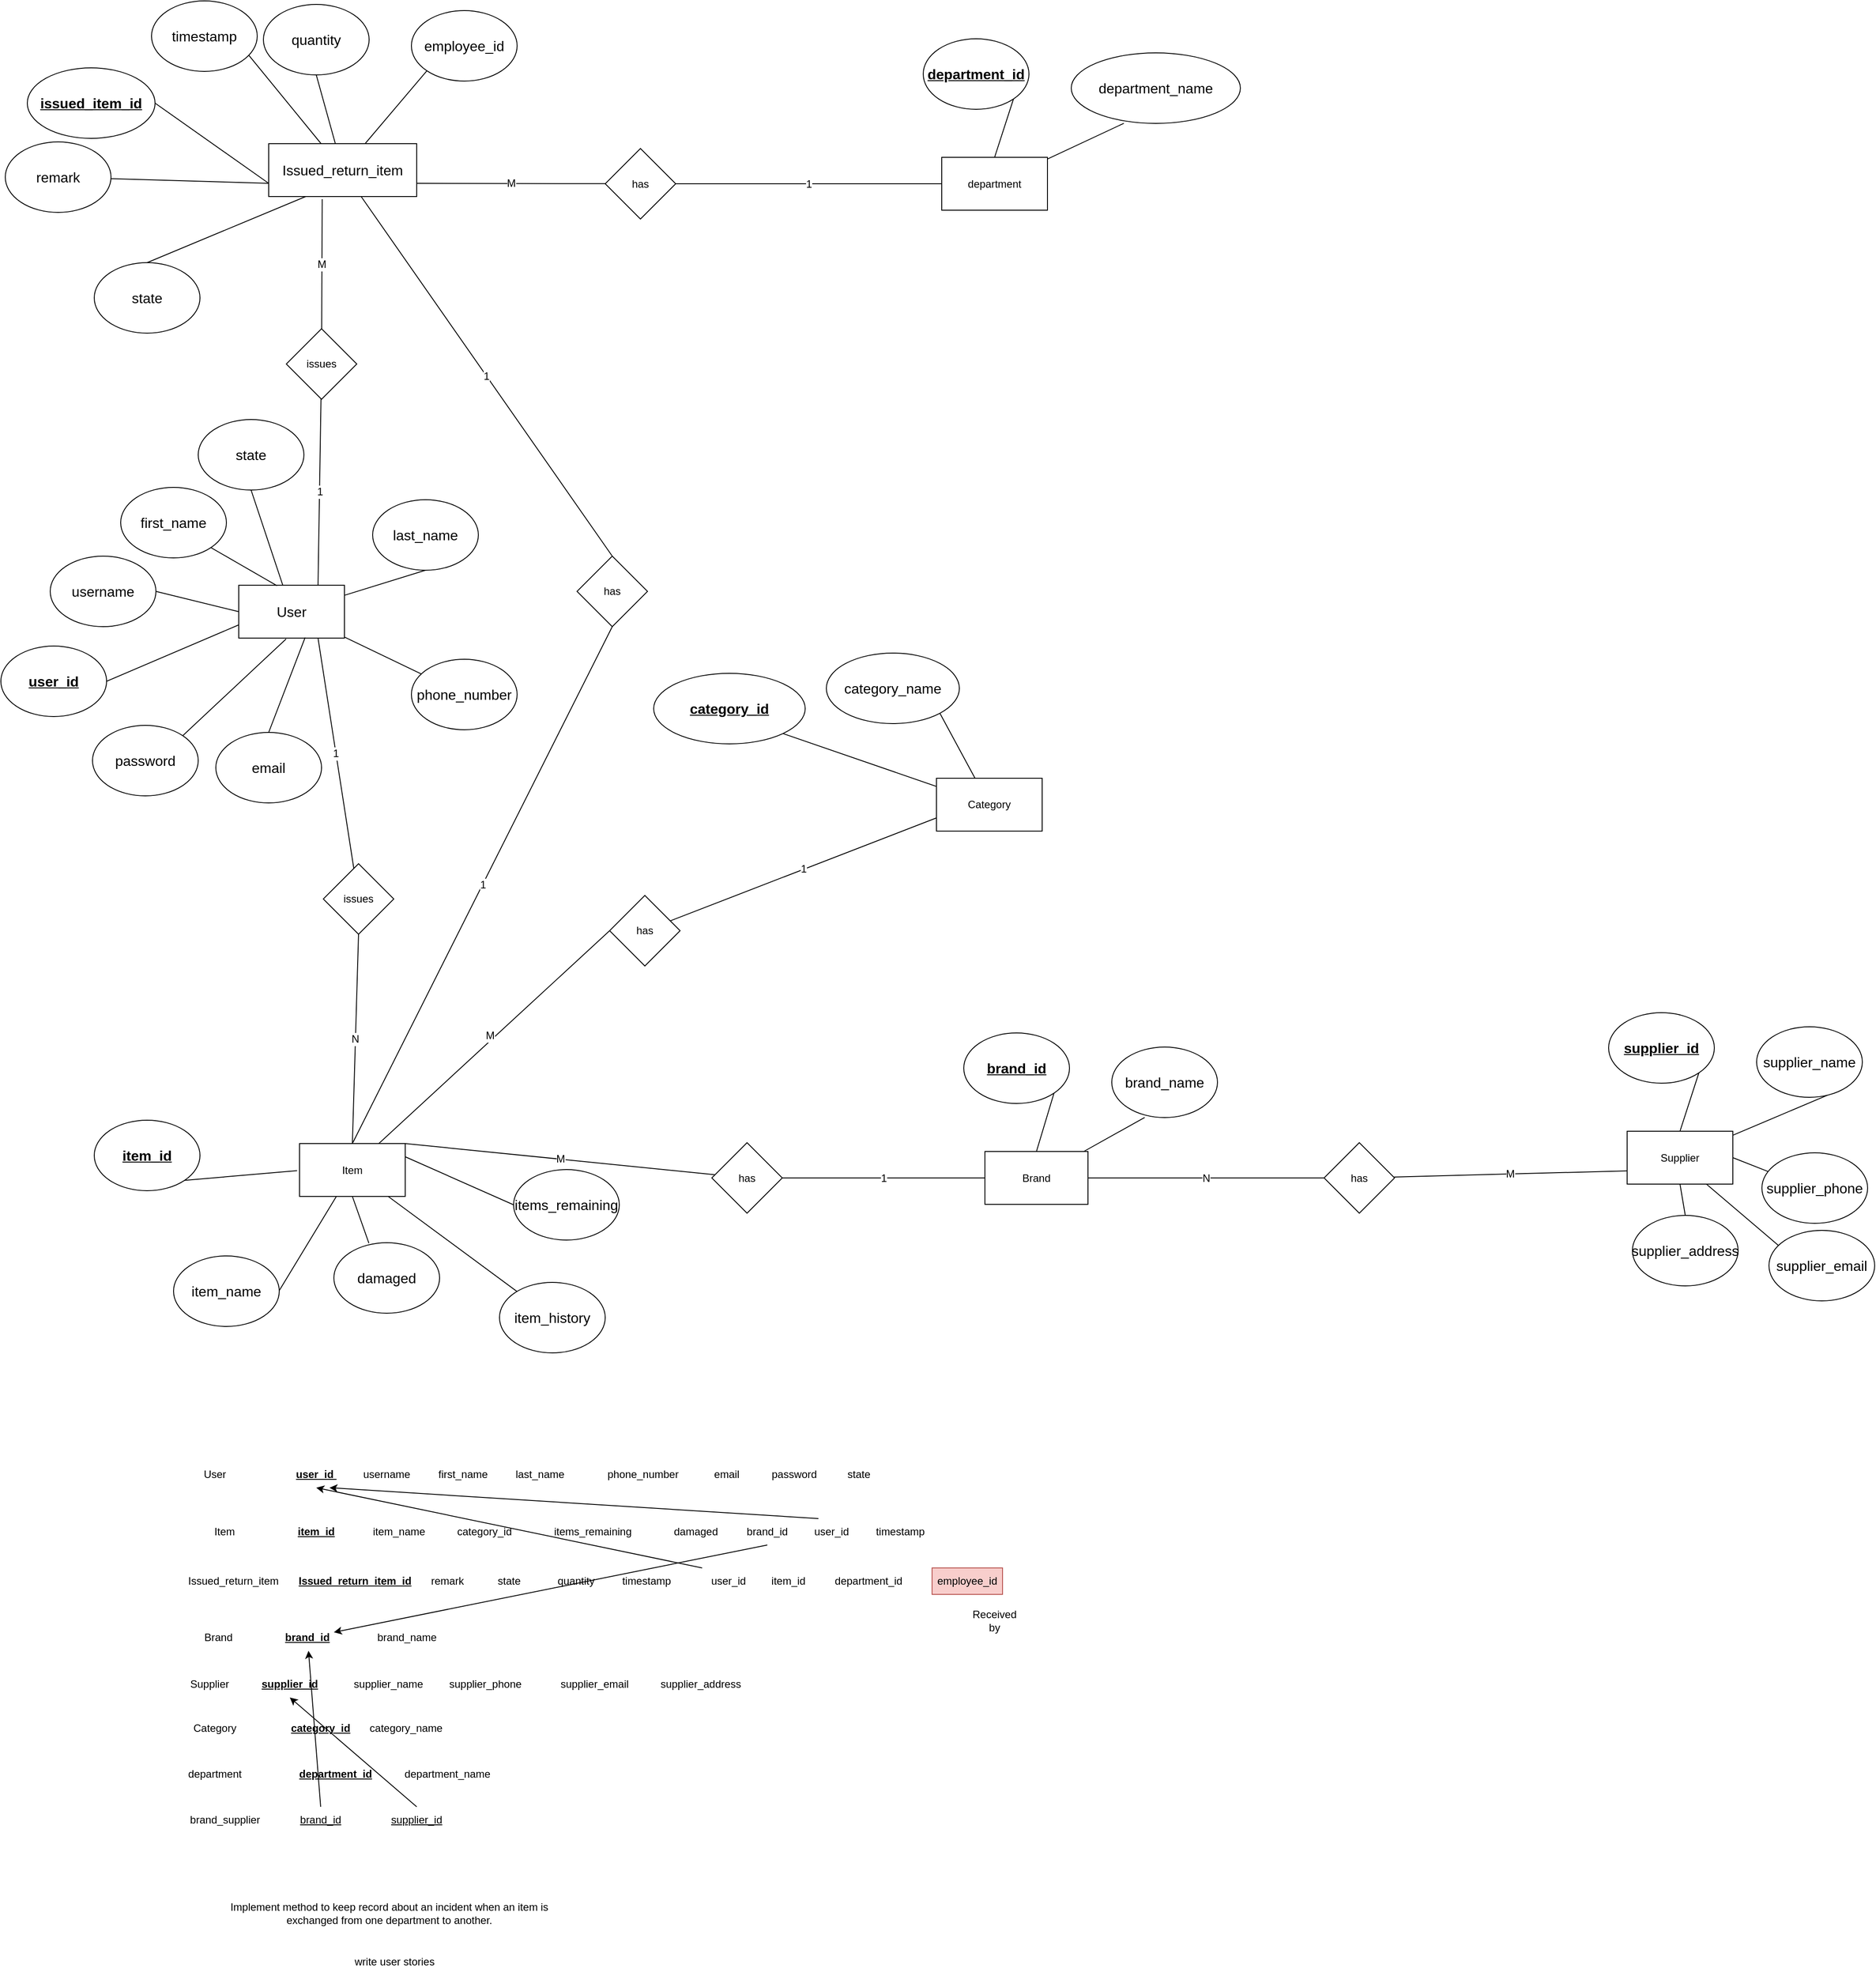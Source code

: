 <mxfile version="21.7.5" type="device">
  <diagram name="Page-1" id="1UvbDsuRzjQ0RWcPIdua">
    <mxGraphModel dx="3044" dy="2194" grid="0" gridSize="10" guides="1" tooltips="1" connect="1" arrows="1" fold="1" page="0" pageScale="1" pageWidth="1169" pageHeight="827" math="0" shadow="0">
      <root>
        <mxCell id="0" />
        <mxCell id="1" parent="0" />
        <mxCell id="domzT1zZ1_tL1zmpYCiZ-99" value="1" style="edgeStyle=none;shape=connector;curved=1;rounded=0;orthogonalLoop=1;jettySize=auto;html=1;exitX=0.75;exitY=1;exitDx=0;exitDy=0;labelBackgroundColor=default;strokeColor=default;fontFamily=Helvetica;fontSize=12;fontColor=default;endArrow=none;endFill=0;startSize=8;endSize=8;" parent="1" source="2c8IHYr0CZLpdcVPcbY--1" target="domzT1zZ1_tL1zmpYCiZ-98" edge="1">
          <mxGeometry relative="1" as="geometry" />
        </mxCell>
        <mxCell id="2c8IHYr0CZLpdcVPcbY--1" value="User" style="rounded=0;whiteSpace=wrap;html=1;fontSize=16;" parent="1" vertex="1">
          <mxGeometry x="-710" y="-301" width="120" height="60" as="geometry" />
        </mxCell>
        <mxCell id="2c8IHYr0CZLpdcVPcbY--11" style="edgeStyle=none;curved=1;rounded=0;orthogonalLoop=1;jettySize=auto;html=1;exitX=1;exitY=0.5;exitDx=0;exitDy=0;entryX=0;entryY=0.75;entryDx=0;entryDy=0;fontSize=12;startSize=8;endSize=8;endArrow=none;endFill=0;" parent="1" source="2c8IHYr0CZLpdcVPcbY--2" target="2c8IHYr0CZLpdcVPcbY--1" edge="1">
          <mxGeometry relative="1" as="geometry" />
        </mxCell>
        <mxCell id="2c8IHYr0CZLpdcVPcbY--2" value="&lt;u&gt;&lt;b&gt;user_id&lt;/b&gt;&lt;/u&gt;" style="ellipse;whiteSpace=wrap;html=1;fontSize=16;" parent="1" vertex="1">
          <mxGeometry x="-980" y="-232" width="120" height="80" as="geometry" />
        </mxCell>
        <mxCell id="2c8IHYr0CZLpdcVPcbY--10" style="edgeStyle=none;curved=1;rounded=0;orthogonalLoop=1;jettySize=auto;html=1;exitX=1;exitY=0.5;exitDx=0;exitDy=0;entryX=0;entryY=0.5;entryDx=0;entryDy=0;fontSize=12;startSize=8;endSize=8;endArrow=none;endFill=0;" parent="1" source="2c8IHYr0CZLpdcVPcbY--3" target="2c8IHYr0CZLpdcVPcbY--1" edge="1">
          <mxGeometry relative="1" as="geometry" />
        </mxCell>
        <mxCell id="2c8IHYr0CZLpdcVPcbY--3" value="username" style="ellipse;whiteSpace=wrap;html=1;fontSize=16;" parent="1" vertex="1">
          <mxGeometry x="-924" y="-334" width="120" height="80" as="geometry" />
        </mxCell>
        <mxCell id="2c8IHYr0CZLpdcVPcbY--15" style="edgeStyle=none;shape=connector;curved=1;rounded=0;orthogonalLoop=1;jettySize=auto;html=1;exitX=1;exitY=1;exitDx=0;exitDy=0;entryX=0.362;entryY=0.01;entryDx=0;entryDy=0;entryPerimeter=0;labelBackgroundColor=default;strokeColor=default;fontFamily=Helvetica;fontSize=12;fontColor=default;endArrow=none;endFill=0;startSize=8;endSize=8;" parent="1" source="2c8IHYr0CZLpdcVPcbY--4" target="2c8IHYr0CZLpdcVPcbY--1" edge="1">
          <mxGeometry relative="1" as="geometry" />
        </mxCell>
        <mxCell id="2c8IHYr0CZLpdcVPcbY--4" value="first_name" style="ellipse;whiteSpace=wrap;html=1;fontSize=16;" parent="1" vertex="1">
          <mxGeometry x="-844" y="-412" width="120" height="80" as="geometry" />
        </mxCell>
        <mxCell id="2c8IHYr0CZLpdcVPcbY--16" style="edgeStyle=none;shape=connector;curved=1;rounded=0;orthogonalLoop=1;jettySize=auto;html=1;exitX=0.5;exitY=1;exitDx=0;exitDy=0;labelBackgroundColor=default;strokeColor=default;fontFamily=Helvetica;fontSize=12;fontColor=default;endArrow=none;endFill=0;startSize=8;endSize=8;" parent="1" source="2c8IHYr0CZLpdcVPcbY--5" target="2c8IHYr0CZLpdcVPcbY--1" edge="1">
          <mxGeometry relative="1" as="geometry" />
        </mxCell>
        <mxCell id="2c8IHYr0CZLpdcVPcbY--5" value="last_name" style="ellipse;whiteSpace=wrap;html=1;fontSize=16;" parent="1" vertex="1">
          <mxGeometry x="-558" y="-398" width="120" height="80" as="geometry" />
        </mxCell>
        <mxCell id="2c8IHYr0CZLpdcVPcbY--12" style="edgeStyle=none;shape=connector;curved=1;rounded=0;orthogonalLoop=1;jettySize=auto;html=1;exitX=1;exitY=0;exitDx=0;exitDy=0;entryX=0.448;entryY=1.016;entryDx=0;entryDy=0;entryPerimeter=0;labelBackgroundColor=default;strokeColor=default;fontFamily=Helvetica;fontSize=12;fontColor=default;endArrow=none;endFill=0;startSize=8;endSize=8;" parent="1" source="2c8IHYr0CZLpdcVPcbY--6" target="2c8IHYr0CZLpdcVPcbY--1" edge="1">
          <mxGeometry relative="1" as="geometry" />
        </mxCell>
        <mxCell id="2c8IHYr0CZLpdcVPcbY--6" value="password" style="ellipse;whiteSpace=wrap;html=1;fontSize=16;" parent="1" vertex="1">
          <mxGeometry x="-876" y="-142" width="120" height="80" as="geometry" />
        </mxCell>
        <mxCell id="2c8IHYr0CZLpdcVPcbY--13" style="edgeStyle=none;shape=connector;curved=1;rounded=0;orthogonalLoop=1;jettySize=auto;html=1;exitX=0.5;exitY=0;exitDx=0;exitDy=0;entryX=0.628;entryY=0.988;entryDx=0;entryDy=0;entryPerimeter=0;labelBackgroundColor=default;strokeColor=default;fontFamily=Helvetica;fontSize=12;fontColor=default;endArrow=none;endFill=0;startSize=8;endSize=8;" parent="1" source="2c8IHYr0CZLpdcVPcbY--7" target="2c8IHYr0CZLpdcVPcbY--1" edge="1">
          <mxGeometry relative="1" as="geometry" />
        </mxCell>
        <mxCell id="2c8IHYr0CZLpdcVPcbY--7" value="email" style="ellipse;whiteSpace=wrap;html=1;fontSize=16;" parent="1" vertex="1">
          <mxGeometry x="-736" y="-134" width="120" height="80" as="geometry" />
        </mxCell>
        <mxCell id="2c8IHYr0CZLpdcVPcbY--14" style="edgeStyle=none;shape=connector;curved=1;rounded=0;orthogonalLoop=1;jettySize=auto;html=1;labelBackgroundColor=default;strokeColor=default;fontFamily=Helvetica;fontSize=12;fontColor=default;endArrow=none;endFill=0;startSize=8;endSize=8;" parent="1" source="2c8IHYr0CZLpdcVPcbY--8" target="2c8IHYr0CZLpdcVPcbY--1" edge="1">
          <mxGeometry relative="1" as="geometry" />
        </mxCell>
        <mxCell id="2c8IHYr0CZLpdcVPcbY--8" value="phone_number" style="ellipse;whiteSpace=wrap;html=1;fontSize=16;" parent="1" vertex="1">
          <mxGeometry x="-514" y="-217" width="120" height="80" as="geometry" />
        </mxCell>
        <mxCell id="domzT1zZ1_tL1zmpYCiZ-20" style="edgeStyle=none;curved=1;rounded=0;orthogonalLoop=1;jettySize=auto;html=1;exitX=0;exitY=0.75;exitDx=0;exitDy=0;fontSize=12;startSize=8;endSize=8;endArrow=none;endFill=0;" parent="1" source="domzT1zZ1_tL1zmpYCiZ-1" target="domzT1zZ1_tL1zmpYCiZ-17" edge="1">
          <mxGeometry relative="1" as="geometry" />
        </mxCell>
        <mxCell id="domzT1zZ1_tL1zmpYCiZ-1" value="Issued_return_item" style="rounded=0;whiteSpace=wrap;html=1;fontSize=16;" parent="1" vertex="1">
          <mxGeometry x="-676" y="-802" width="168" height="60" as="geometry" />
        </mxCell>
        <mxCell id="domzT1zZ1_tL1zmpYCiZ-2" style="edgeStyle=none;curved=1;rounded=0;orthogonalLoop=1;jettySize=auto;html=1;exitX=1;exitY=0.5;exitDx=0;exitDy=0;entryX=0;entryY=0.75;entryDx=0;entryDy=0;fontSize=12;startSize=8;endSize=8;endArrow=none;endFill=0;" parent="1" source="domzT1zZ1_tL1zmpYCiZ-3" target="domzT1zZ1_tL1zmpYCiZ-1" edge="1">
          <mxGeometry relative="1" as="geometry" />
        </mxCell>
        <mxCell id="domzT1zZ1_tL1zmpYCiZ-3" value="issued_item_id" style="ellipse;whiteSpace=wrap;html=1;fontSize=16;fontStyle=5" parent="1" vertex="1">
          <mxGeometry x="-950" y="-888" width="145" height="80" as="geometry" />
        </mxCell>
        <mxCell id="domzT1zZ1_tL1zmpYCiZ-8" style="edgeStyle=none;shape=connector;curved=1;rounded=0;orthogonalLoop=1;jettySize=auto;html=1;exitX=0.5;exitY=1;exitDx=0;exitDy=0;labelBackgroundColor=default;strokeColor=default;fontFamily=Helvetica;fontSize=12;fontColor=default;endArrow=none;endFill=0;startSize=8;endSize=8;" parent="1" source="domzT1zZ1_tL1zmpYCiZ-9" target="domzT1zZ1_tL1zmpYCiZ-1" edge="1">
          <mxGeometry relative="1" as="geometry" />
        </mxCell>
        <mxCell id="domzT1zZ1_tL1zmpYCiZ-9" value="quantity" style="ellipse;whiteSpace=wrap;html=1;fontSize=16;" parent="1" vertex="1">
          <mxGeometry x="-682" y="-960" width="120" height="80" as="geometry" />
        </mxCell>
        <mxCell id="domzT1zZ1_tL1zmpYCiZ-23" style="edgeStyle=none;shape=connector;curved=1;rounded=0;orthogonalLoop=1;jettySize=auto;html=1;exitX=0.5;exitY=0;exitDx=0;exitDy=0;labelBackgroundColor=default;strokeColor=default;fontFamily=Helvetica;fontSize=12;fontColor=default;endArrow=none;endFill=0;startSize=8;endSize=8;" parent="1" source="domzT1zZ1_tL1zmpYCiZ-16" target="domzT1zZ1_tL1zmpYCiZ-1" edge="1">
          <mxGeometry relative="1" as="geometry">
            <mxPoint x="-472.526" y="-717.5" as="targetPoint" />
          </mxGeometry>
        </mxCell>
        <mxCell id="domzT1zZ1_tL1zmpYCiZ-16" value="timestamp" style="ellipse;whiteSpace=wrap;html=1;fontSize=16;" parent="1" vertex="1">
          <mxGeometry x="-809" y="-964" width="120" height="80" as="geometry" />
        </mxCell>
        <mxCell id="domzT1zZ1_tL1zmpYCiZ-17" value="remark" style="ellipse;whiteSpace=wrap;html=1;fontSize=16;" parent="1" vertex="1">
          <mxGeometry x="-975" y="-804" width="120" height="80" as="geometry" />
        </mxCell>
        <mxCell id="domzT1zZ1_tL1zmpYCiZ-22" style="edgeStyle=none;shape=connector;curved=1;rounded=0;orthogonalLoop=1;jettySize=auto;html=1;exitX=0.5;exitY=0;exitDx=0;exitDy=0;labelBackgroundColor=default;strokeColor=default;fontFamily=Helvetica;fontSize=12;fontColor=default;endArrow=none;endFill=0;startSize=8;endSize=8;entryX=0.25;entryY=1;entryDx=0;entryDy=0;" parent="1" source="domzT1zZ1_tL1zmpYCiZ-19" target="domzT1zZ1_tL1zmpYCiZ-1" edge="1">
          <mxGeometry relative="1" as="geometry">
            <mxPoint x="-511.211" y="-717.5" as="targetPoint" />
          </mxGeometry>
        </mxCell>
        <mxCell id="domzT1zZ1_tL1zmpYCiZ-19" value="state" style="ellipse;whiteSpace=wrap;html=1;fontSize=16;" parent="1" vertex="1">
          <mxGeometry x="-874" y="-667" width="120" height="80" as="geometry" />
        </mxCell>
        <mxCell id="domzT1zZ1_tL1zmpYCiZ-92" style="edgeStyle=none;shape=connector;curved=1;rounded=0;orthogonalLoop=1;jettySize=auto;html=1;exitX=0.5;exitY=1;exitDx=0;exitDy=0;entryX=0.331;entryY=0.006;entryDx=0;entryDy=0;entryPerimeter=0;labelBackgroundColor=default;strokeColor=default;fontFamily=Helvetica;fontSize=12;fontColor=default;endArrow=none;endFill=0;startSize=8;endSize=8;" parent="1" source="domzT1zZ1_tL1zmpYCiZ-27" target="domzT1zZ1_tL1zmpYCiZ-91" edge="1">
          <mxGeometry relative="1" as="geometry" />
        </mxCell>
        <mxCell id="domzT1zZ1_tL1zmpYCiZ-102" style="edgeStyle=none;shape=connector;curved=1;rounded=0;orthogonalLoop=1;jettySize=auto;html=1;exitX=0.75;exitY=0;exitDx=0;exitDy=0;entryX=0;entryY=0.5;entryDx=0;entryDy=0;labelBackgroundColor=default;strokeColor=default;fontFamily=Helvetica;fontSize=12;fontColor=default;endArrow=none;endFill=0;startSize=8;endSize=8;" parent="1" source="domzT1zZ1_tL1zmpYCiZ-27" target="domzT1zZ1_tL1zmpYCiZ-101" edge="1">
          <mxGeometry relative="1" as="geometry" />
        </mxCell>
        <mxCell id="domzT1zZ1_tL1zmpYCiZ-137" value="M" style="edgeLabel;html=1;align=center;verticalAlign=middle;resizable=0;points=[];fontSize=12;fontFamily=Helvetica;fontColor=default;" parent="domzT1zZ1_tL1zmpYCiZ-102" vertex="1" connectable="0">
          <mxGeometry x="-0.019" y="5" relative="1" as="geometry">
            <mxPoint as="offset" />
          </mxGeometry>
        </mxCell>
        <mxCell id="domzT1zZ1_tL1zmpYCiZ-206" value="1" style="edgeStyle=none;shape=connector;curved=1;rounded=0;orthogonalLoop=1;jettySize=auto;html=1;exitX=0.5;exitY=0;exitDx=0;exitDy=0;entryX=0.5;entryY=1;entryDx=0;entryDy=0;labelBackgroundColor=default;strokeColor=default;fontFamily=Helvetica;fontSize=12;fontColor=default;endArrow=none;endFill=0;" parent="1" source="domzT1zZ1_tL1zmpYCiZ-27" target="domzT1zZ1_tL1zmpYCiZ-205" edge="1">
          <mxGeometry relative="1" as="geometry" />
        </mxCell>
        <mxCell id="domzT1zZ1_tL1zmpYCiZ-27" value="Item" style="rounded=0;whiteSpace=wrap;html=1;fontFamily=Helvetica;fontSize=12;fontColor=default;" parent="1" vertex="1">
          <mxGeometry x="-641" y="332.5" width="120" height="60" as="geometry" />
        </mxCell>
        <mxCell id="domzT1zZ1_tL1zmpYCiZ-32" style="edgeStyle=none;shape=connector;curved=1;rounded=0;orthogonalLoop=1;jettySize=auto;html=1;exitX=1;exitY=1;exitDx=0;exitDy=0;labelBackgroundColor=default;strokeColor=default;fontFamily=Helvetica;fontSize=12;fontColor=default;endArrow=none;endFill=0;startSize=8;endSize=8;" parent="1" source="domzT1zZ1_tL1zmpYCiZ-28" edge="1">
          <mxGeometry relative="1" as="geometry">
            <mxPoint x="-643.772" y="363.221" as="targetPoint" />
          </mxGeometry>
        </mxCell>
        <mxCell id="domzT1zZ1_tL1zmpYCiZ-28" value="item_id" style="ellipse;whiteSpace=wrap;html=1;fontSize=16;fontStyle=5" parent="1" vertex="1">
          <mxGeometry x="-874" y="306" width="120" height="80" as="geometry" />
        </mxCell>
        <mxCell id="domzT1zZ1_tL1zmpYCiZ-33" style="edgeStyle=none;shape=connector;curved=1;rounded=0;orthogonalLoop=1;jettySize=auto;html=1;exitX=1;exitY=1;exitDx=0;exitDy=0;labelBackgroundColor=default;strokeColor=default;fontFamily=Helvetica;fontSize=12;fontColor=default;endArrow=none;endFill=0;startSize=8;endSize=8;" parent="1" source="domzT1zZ1_tL1zmpYCiZ-29" target="domzT1zZ1_tL1zmpYCiZ-27" edge="1">
          <mxGeometry relative="1" as="geometry" />
        </mxCell>
        <mxCell id="domzT1zZ1_tL1zmpYCiZ-29" value="item_name" style="ellipse;whiteSpace=wrap;html=1;fontSize=16;" parent="1" vertex="1">
          <mxGeometry x="-784" y="460" width="120" height="80" as="geometry" />
        </mxCell>
        <mxCell id="domzT1zZ1_tL1zmpYCiZ-34" value="" style="edgeStyle=none;shape=connector;curved=1;rounded=0;orthogonalLoop=1;jettySize=auto;html=1;labelBackgroundColor=default;strokeColor=default;fontFamily=Helvetica;fontSize=12;fontColor=default;endArrow=none;endFill=0;startSize=8;endSize=8;" parent="1" source="domzT1zZ1_tL1zmpYCiZ-30" target="domzT1zZ1_tL1zmpYCiZ-27" edge="1">
          <mxGeometry relative="1" as="geometry" />
        </mxCell>
        <mxCell id="domzT1zZ1_tL1zmpYCiZ-30" value="item_history" style="ellipse;whiteSpace=wrap;html=1;fontSize=16;" parent="1" vertex="1">
          <mxGeometry x="-414" y="490" width="120" height="80" as="geometry" />
        </mxCell>
        <mxCell id="domzT1zZ1_tL1zmpYCiZ-35" style="edgeStyle=none;shape=connector;curved=1;rounded=0;orthogonalLoop=1;jettySize=auto;html=1;exitX=0;exitY=0.5;exitDx=0;exitDy=0;entryX=1;entryY=0.25;entryDx=0;entryDy=0;labelBackgroundColor=default;strokeColor=default;fontFamily=Helvetica;fontSize=12;fontColor=default;endArrow=none;endFill=0;startSize=8;endSize=8;" parent="1" source="domzT1zZ1_tL1zmpYCiZ-31" target="domzT1zZ1_tL1zmpYCiZ-27" edge="1">
          <mxGeometry relative="1" as="geometry" />
        </mxCell>
        <mxCell id="domzT1zZ1_tL1zmpYCiZ-31" value="items_remaining" style="ellipse;whiteSpace=wrap;html=1;fontSize=16;" parent="1" vertex="1">
          <mxGeometry x="-398" y="362" width="120" height="80" as="geometry" />
        </mxCell>
        <mxCell id="domzT1zZ1_tL1zmpYCiZ-108" value="1" style="edgeStyle=none;shape=connector;curved=1;rounded=0;orthogonalLoop=1;jettySize=auto;html=1;entryX=1;entryY=0.5;entryDx=0;entryDy=0;labelBackgroundColor=default;strokeColor=default;fontFamily=Helvetica;fontSize=12;fontColor=default;endArrow=none;endFill=0;startSize=8;endSize=8;" parent="1" source="domzT1zZ1_tL1zmpYCiZ-36" target="domzT1zZ1_tL1zmpYCiZ-107" edge="1">
          <mxGeometry relative="1" as="geometry" />
        </mxCell>
        <mxCell id="domzT1zZ1_tL1zmpYCiZ-36" value="Brand" style="rounded=0;whiteSpace=wrap;html=1;fontFamily=Helvetica;fontSize=12;fontColor=default;" parent="1" vertex="1">
          <mxGeometry x="137" y="341.5" width="117" height="60" as="geometry" />
        </mxCell>
        <mxCell id="domzT1zZ1_tL1zmpYCiZ-37" style="edgeStyle=none;shape=connector;curved=1;rounded=0;orthogonalLoop=1;jettySize=auto;html=1;exitX=1;exitY=1;exitDx=0;exitDy=0;labelBackgroundColor=default;strokeColor=default;fontFamily=Helvetica;fontSize=12;fontColor=default;endArrow=none;endFill=0;startSize=8;endSize=8;entryX=0.5;entryY=0;entryDx=0;entryDy=0;" parent="1" source="domzT1zZ1_tL1zmpYCiZ-38" target="domzT1zZ1_tL1zmpYCiZ-36" edge="1">
          <mxGeometry relative="1" as="geometry">
            <mxPoint x="131.228" y="372.221" as="targetPoint" />
          </mxGeometry>
        </mxCell>
        <mxCell id="domzT1zZ1_tL1zmpYCiZ-38" value="brand_id" style="ellipse;whiteSpace=wrap;html=1;fontSize=16;fontStyle=5" parent="1" vertex="1">
          <mxGeometry x="113" y="207" width="120" height="80" as="geometry" />
        </mxCell>
        <mxCell id="domzT1zZ1_tL1zmpYCiZ-39" style="edgeStyle=none;shape=connector;curved=1;rounded=0;orthogonalLoop=1;jettySize=auto;html=1;exitX=0.311;exitY=0.999;exitDx=0;exitDy=0;labelBackgroundColor=default;strokeColor=default;fontFamily=Helvetica;fontSize=12;fontColor=default;endArrow=none;endFill=0;startSize=8;endSize=8;exitPerimeter=0;" parent="1" source="domzT1zZ1_tL1zmpYCiZ-40" target="domzT1zZ1_tL1zmpYCiZ-36" edge="1">
          <mxGeometry relative="1" as="geometry" />
        </mxCell>
        <mxCell id="domzT1zZ1_tL1zmpYCiZ-40" value="brand_name" style="ellipse;whiteSpace=wrap;html=1;fontSize=16;" parent="1" vertex="1">
          <mxGeometry x="281" y="223" width="120" height="80" as="geometry" />
        </mxCell>
        <mxCell id="domzT1zZ1_tL1zmpYCiZ-57" style="edgeStyle=none;shape=connector;curved=1;rounded=0;orthogonalLoop=1;jettySize=auto;html=1;exitX=0.5;exitY=1;exitDx=0;exitDy=0;entryX=0.5;entryY=0;entryDx=0;entryDy=0;labelBackgroundColor=default;strokeColor=default;fontFamily=Helvetica;fontSize=12;fontColor=default;endArrow=none;endFill=0;startSize=8;endSize=8;" parent="1" source="domzT1zZ1_tL1zmpYCiZ-45" target="domzT1zZ1_tL1zmpYCiZ-56" edge="1">
          <mxGeometry relative="1" as="geometry" />
        </mxCell>
        <mxCell id="domzT1zZ1_tL1zmpYCiZ-58" style="edgeStyle=none;shape=connector;curved=1;rounded=0;orthogonalLoop=1;jettySize=auto;html=1;exitX=1;exitY=0.5;exitDx=0;exitDy=0;entryX=0.071;entryY=0.273;entryDx=0;entryDy=0;entryPerimeter=0;labelBackgroundColor=default;strokeColor=default;fontFamily=Helvetica;fontSize=12;fontColor=default;endArrow=none;endFill=0;startSize=8;endSize=8;" parent="1" source="domzT1zZ1_tL1zmpYCiZ-45" target="domzT1zZ1_tL1zmpYCiZ-55" edge="1">
          <mxGeometry relative="1" as="geometry" />
        </mxCell>
        <mxCell id="domzT1zZ1_tL1zmpYCiZ-182" style="edgeStyle=none;shape=connector;curved=1;rounded=0;orthogonalLoop=1;jettySize=auto;html=1;exitX=0.75;exitY=1;exitDx=0;exitDy=0;entryX=0.097;entryY=0.223;entryDx=0;entryDy=0;entryPerimeter=0;labelBackgroundColor=default;strokeColor=default;fontFamily=Helvetica;fontSize=12;fontColor=default;endArrow=none;endFill=0;startSize=8;endSize=8;" parent="1" source="domzT1zZ1_tL1zmpYCiZ-45" target="domzT1zZ1_tL1zmpYCiZ-181" edge="1">
          <mxGeometry relative="1" as="geometry" />
        </mxCell>
        <mxCell id="domzT1zZ1_tL1zmpYCiZ-45" value="Supplier" style="rounded=0;whiteSpace=wrap;html=1;fontFamily=Helvetica;fontSize=12;fontColor=default;" parent="1" vertex="1">
          <mxGeometry x="866" y="318.5" width="120" height="60" as="geometry" />
        </mxCell>
        <mxCell id="domzT1zZ1_tL1zmpYCiZ-46" style="edgeStyle=none;shape=connector;curved=1;rounded=0;orthogonalLoop=1;jettySize=auto;html=1;exitX=1;exitY=1;exitDx=0;exitDy=0;labelBackgroundColor=default;strokeColor=default;fontFamily=Helvetica;fontSize=12;fontColor=default;endArrow=none;endFill=0;startSize=8;endSize=8;entryX=0.5;entryY=0;entryDx=0;entryDy=0;" parent="1" source="domzT1zZ1_tL1zmpYCiZ-47" target="domzT1zZ1_tL1zmpYCiZ-45" edge="1">
          <mxGeometry relative="1" as="geometry">
            <mxPoint x="863.228" y="349.221" as="targetPoint" />
          </mxGeometry>
        </mxCell>
        <mxCell id="domzT1zZ1_tL1zmpYCiZ-47" value="supplier_id" style="ellipse;whiteSpace=wrap;html=1;fontSize=16;fontStyle=5" parent="1" vertex="1">
          <mxGeometry x="845" y="184" width="120" height="80" as="geometry" />
        </mxCell>
        <mxCell id="domzT1zZ1_tL1zmpYCiZ-48" style="edgeStyle=none;shape=connector;curved=1;rounded=0;orthogonalLoop=1;jettySize=auto;html=1;exitX=1;exitY=1;exitDx=0;exitDy=0;labelBackgroundColor=default;strokeColor=default;fontFamily=Helvetica;fontSize=12;fontColor=default;endArrow=none;endFill=0;startSize=8;endSize=8;" parent="1" source="domzT1zZ1_tL1zmpYCiZ-49" target="domzT1zZ1_tL1zmpYCiZ-45" edge="1">
          <mxGeometry relative="1" as="geometry" />
        </mxCell>
        <mxCell id="domzT1zZ1_tL1zmpYCiZ-49" value="supplier_name" style="ellipse;whiteSpace=wrap;html=1;fontSize=16;" parent="1" vertex="1">
          <mxGeometry x="1013" y="200" width="120" height="80" as="geometry" />
        </mxCell>
        <mxCell id="domzT1zZ1_tL1zmpYCiZ-55" value="supplier_phone" style="ellipse;whiteSpace=wrap;html=1;fontSize=16;" parent="1" vertex="1">
          <mxGeometry x="1019" y="343" width="120" height="80" as="geometry" />
        </mxCell>
        <mxCell id="domzT1zZ1_tL1zmpYCiZ-56" value="supplier_address" style="ellipse;whiteSpace=wrap;html=1;fontSize=16;" parent="1" vertex="1">
          <mxGeometry x="872" y="414" width="120" height="80" as="geometry" />
        </mxCell>
        <mxCell id="domzT1zZ1_tL1zmpYCiZ-81" value="Category" style="rounded=0;whiteSpace=wrap;html=1;fontFamily=Helvetica;fontSize=12;fontColor=default;" parent="1" vertex="1">
          <mxGeometry x="82" y="-82" width="120" height="60" as="geometry" />
        </mxCell>
        <mxCell id="domzT1zZ1_tL1zmpYCiZ-82" style="edgeStyle=none;shape=connector;curved=1;rounded=0;orthogonalLoop=1;jettySize=auto;html=1;exitX=1;exitY=1;exitDx=0;exitDy=0;labelBackgroundColor=default;strokeColor=default;fontFamily=Helvetica;fontSize=12;fontColor=default;endArrow=none;endFill=0;startSize=8;endSize=8;" parent="1" source="domzT1zZ1_tL1zmpYCiZ-83" target="domzT1zZ1_tL1zmpYCiZ-81" edge="1">
          <mxGeometry relative="1" as="geometry">
            <mxPoint x="79.228" y="-51.279" as="targetPoint" />
          </mxGeometry>
        </mxCell>
        <mxCell id="domzT1zZ1_tL1zmpYCiZ-83" value="category_id" style="ellipse;whiteSpace=wrap;html=1;fontSize=16;fontStyle=5" parent="1" vertex="1">
          <mxGeometry x="-239" y="-201" width="172" height="80" as="geometry" />
        </mxCell>
        <mxCell id="domzT1zZ1_tL1zmpYCiZ-84" style="edgeStyle=none;shape=connector;curved=1;rounded=0;orthogonalLoop=1;jettySize=auto;html=1;exitX=1;exitY=1;exitDx=0;exitDy=0;labelBackgroundColor=default;strokeColor=default;fontFamily=Helvetica;fontSize=12;fontColor=default;endArrow=none;endFill=0;startSize=8;endSize=8;" parent="1" source="domzT1zZ1_tL1zmpYCiZ-85" target="domzT1zZ1_tL1zmpYCiZ-81" edge="1">
          <mxGeometry relative="1" as="geometry" />
        </mxCell>
        <mxCell id="domzT1zZ1_tL1zmpYCiZ-85" value="category_name" style="ellipse;whiteSpace=wrap;html=1;fontSize=16;" parent="1" vertex="1">
          <mxGeometry x="-43" y="-224" width="151" height="80" as="geometry" />
        </mxCell>
        <mxCell id="domzT1zZ1_tL1zmpYCiZ-91" value="damaged" style="ellipse;whiteSpace=wrap;html=1;fontSize=16;" parent="1" vertex="1">
          <mxGeometry x="-602" y="445" width="120" height="80" as="geometry" />
        </mxCell>
        <mxCell id="domzT1zZ1_tL1zmpYCiZ-93" value="department" style="rounded=0;whiteSpace=wrap;html=1;fontFamily=Helvetica;fontSize=12;fontColor=default;" parent="1" vertex="1">
          <mxGeometry x="88" y="-786.5" width="120" height="60" as="geometry" />
        </mxCell>
        <mxCell id="domzT1zZ1_tL1zmpYCiZ-94" style="edgeStyle=none;shape=connector;curved=1;rounded=0;orthogonalLoop=1;jettySize=auto;html=1;exitX=1;exitY=1;exitDx=0;exitDy=0;labelBackgroundColor=default;strokeColor=default;fontFamily=Helvetica;fontSize=12;fontColor=default;endArrow=none;endFill=0;startSize=8;endSize=8;entryX=0.5;entryY=0;entryDx=0;entryDy=0;" parent="1" source="domzT1zZ1_tL1zmpYCiZ-95" target="domzT1zZ1_tL1zmpYCiZ-93" edge="1">
          <mxGeometry relative="1" as="geometry">
            <mxPoint x="85.228" y="-755.779" as="targetPoint" />
          </mxGeometry>
        </mxCell>
        <mxCell id="domzT1zZ1_tL1zmpYCiZ-95" value="department_id" style="ellipse;whiteSpace=wrap;html=1;fontSize=16;fontStyle=5" parent="1" vertex="1">
          <mxGeometry x="67" y="-921" width="120" height="80" as="geometry" />
        </mxCell>
        <mxCell id="domzT1zZ1_tL1zmpYCiZ-96" style="edgeStyle=none;shape=connector;curved=1;rounded=0;orthogonalLoop=1;jettySize=auto;html=1;exitX=0.311;exitY=0.999;exitDx=0;exitDy=0;labelBackgroundColor=default;strokeColor=default;fontFamily=Helvetica;fontSize=12;fontColor=default;endArrow=none;endFill=0;startSize=8;endSize=8;exitPerimeter=0;" parent="1" source="domzT1zZ1_tL1zmpYCiZ-97" target="domzT1zZ1_tL1zmpYCiZ-93" edge="1">
          <mxGeometry relative="1" as="geometry" />
        </mxCell>
        <mxCell id="domzT1zZ1_tL1zmpYCiZ-97" value="department_name" style="ellipse;whiteSpace=wrap;html=1;fontSize=16;" parent="1" vertex="1">
          <mxGeometry x="235" y="-905" width="192" height="80" as="geometry" />
        </mxCell>
        <mxCell id="domzT1zZ1_tL1zmpYCiZ-100" value="N" style="edgeStyle=none;shape=connector;curved=1;rounded=0;orthogonalLoop=1;jettySize=auto;html=1;exitX=0.5;exitY=1;exitDx=0;exitDy=0;entryX=0.5;entryY=0;entryDx=0;entryDy=0;labelBackgroundColor=default;strokeColor=default;fontFamily=Helvetica;fontSize=12;fontColor=default;endArrow=none;endFill=0;startSize=8;endSize=8;" parent="1" source="domzT1zZ1_tL1zmpYCiZ-98" target="domzT1zZ1_tL1zmpYCiZ-27" edge="1">
          <mxGeometry relative="1" as="geometry" />
        </mxCell>
        <mxCell id="domzT1zZ1_tL1zmpYCiZ-98" value="issues" style="rhombus;whiteSpace=wrap;html=1;fontFamily=Helvetica;fontSize=12;fontColor=default;" parent="1" vertex="1">
          <mxGeometry x="-614" y="15" width="80" height="80" as="geometry" />
        </mxCell>
        <mxCell id="domzT1zZ1_tL1zmpYCiZ-101" value="has" style="rhombus;whiteSpace=wrap;html=1;fontFamily=Helvetica;fontSize=12;fontColor=default;" parent="1" vertex="1">
          <mxGeometry x="-289" y="51" width="80" height="80" as="geometry" />
        </mxCell>
        <mxCell id="domzT1zZ1_tL1zmpYCiZ-128" value="1" style="edgeStyle=none;shape=connector;curved=1;rounded=0;orthogonalLoop=1;jettySize=auto;html=1;entryX=0;entryY=0.75;entryDx=0;entryDy=0;labelBackgroundColor=default;strokeColor=default;fontFamily=Helvetica;fontSize=12;fontColor=default;endArrow=none;endFill=0;startSize=8;endSize=8;" parent="1" source="domzT1zZ1_tL1zmpYCiZ-101" target="domzT1zZ1_tL1zmpYCiZ-81" edge="1">
          <mxGeometry relative="1" as="geometry">
            <mxPoint x="400.907" y="-99.907" as="sourcePoint" />
          </mxGeometry>
        </mxCell>
        <mxCell id="domzT1zZ1_tL1zmpYCiZ-109" value="M" style="edgeStyle=none;shape=connector;curved=1;rounded=0;orthogonalLoop=1;jettySize=auto;html=1;entryX=1;entryY=0;entryDx=0;entryDy=0;labelBackgroundColor=default;strokeColor=default;fontFamily=Helvetica;fontSize=12;fontColor=default;endArrow=none;endFill=0;startSize=8;endSize=8;" parent="1" source="domzT1zZ1_tL1zmpYCiZ-107" target="domzT1zZ1_tL1zmpYCiZ-27" edge="1">
          <mxGeometry relative="1" as="geometry" />
        </mxCell>
        <mxCell id="domzT1zZ1_tL1zmpYCiZ-107" value="has" style="rhombus;whiteSpace=wrap;html=1;fontFamily=Helvetica;fontSize=12;fontColor=default;" parent="1" vertex="1">
          <mxGeometry x="-173" y="331.5" width="80" height="80" as="geometry" />
        </mxCell>
        <mxCell id="domzT1zZ1_tL1zmpYCiZ-131" value="M" style="edgeStyle=none;shape=connector;curved=1;rounded=0;orthogonalLoop=1;jettySize=auto;html=1;entryX=0;entryY=0.75;entryDx=0;entryDy=0;labelBackgroundColor=default;strokeColor=default;fontFamily=Helvetica;fontSize=12;fontColor=default;endArrow=none;endFill=0;startSize=8;endSize=8;" parent="1" source="domzT1zZ1_tL1zmpYCiZ-112" target="domzT1zZ1_tL1zmpYCiZ-45" edge="1">
          <mxGeometry relative="1" as="geometry" />
        </mxCell>
        <mxCell id="domzT1zZ1_tL1zmpYCiZ-132" value="N" style="edgeStyle=none;shape=connector;curved=1;rounded=0;orthogonalLoop=1;jettySize=auto;html=1;labelBackgroundColor=default;strokeColor=default;fontFamily=Helvetica;fontSize=12;fontColor=default;endArrow=none;endFill=0;startSize=8;endSize=8;entryX=1;entryY=0.5;entryDx=0;entryDy=0;" parent="1" source="domzT1zZ1_tL1zmpYCiZ-112" target="domzT1zZ1_tL1zmpYCiZ-36" edge="1">
          <mxGeometry relative="1" as="geometry">
            <mxPoint x="741.94" y="350.25" as="targetPoint" />
          </mxGeometry>
        </mxCell>
        <mxCell id="domzT1zZ1_tL1zmpYCiZ-112" value="has" style="rhombus;whiteSpace=wrap;html=1;fontFamily=Helvetica;fontSize=12;fontColor=default;" parent="1" vertex="1">
          <mxGeometry x="522" y="331.5" width="80" height="80" as="geometry" />
        </mxCell>
        <mxCell id="domzT1zZ1_tL1zmpYCiZ-114" style="edgeStyle=none;shape=connector;curved=1;rounded=0;orthogonalLoop=1;jettySize=auto;html=1;entryX=1;entryY=0.25;entryDx=0;entryDy=0;labelBackgroundColor=default;strokeColor=default;fontFamily=Helvetica;fontSize=12;fontColor=default;endArrow=none;endFill=0;startSize=8;endSize=8;" parent="1" source="domzT1zZ1_tL1zmpYCiZ-36" target="domzT1zZ1_tL1zmpYCiZ-36" edge="1">
          <mxGeometry relative="1" as="geometry" />
        </mxCell>
        <mxCell id="domzT1zZ1_tL1zmpYCiZ-123" value="1" style="edgeStyle=none;shape=connector;curved=1;rounded=0;orthogonalLoop=1;jettySize=auto;html=1;entryX=0;entryY=0.5;entryDx=0;entryDy=0;labelBackgroundColor=default;strokeColor=default;fontFamily=Helvetica;fontSize=12;fontColor=default;endArrow=none;endFill=0;startSize=8;endSize=8;" parent="1" source="domzT1zZ1_tL1zmpYCiZ-122" target="domzT1zZ1_tL1zmpYCiZ-93" edge="1">
          <mxGeometry relative="1" as="geometry" />
        </mxCell>
        <mxCell id="domzT1zZ1_tL1zmpYCiZ-124" value="M" style="edgeStyle=none;shape=connector;curved=1;rounded=0;orthogonalLoop=1;jettySize=auto;html=1;entryX=1;entryY=0.75;entryDx=0;entryDy=0;labelBackgroundColor=default;strokeColor=default;fontFamily=Helvetica;fontSize=12;fontColor=default;endArrow=none;endFill=0;startSize=8;endSize=8;" parent="1" source="domzT1zZ1_tL1zmpYCiZ-122" target="domzT1zZ1_tL1zmpYCiZ-1" edge="1">
          <mxGeometry relative="1" as="geometry" />
        </mxCell>
        <mxCell id="domzT1zZ1_tL1zmpYCiZ-122" value="has" style="rhombus;whiteSpace=wrap;html=1;fontFamily=Helvetica;fontSize=12;fontColor=default;" parent="1" vertex="1">
          <mxGeometry x="-294" y="-796.5" width="80" height="80" as="geometry" />
        </mxCell>
        <mxCell id="domzT1zZ1_tL1zmpYCiZ-126" value="M" style="edgeStyle=none;shape=connector;curved=1;rounded=0;orthogonalLoop=1;jettySize=auto;html=1;labelBackgroundColor=default;strokeColor=default;fontFamily=Helvetica;fontSize=12;fontColor=default;endArrow=none;endFill=0;startSize=8;endSize=8;" parent="1" source="domzT1zZ1_tL1zmpYCiZ-125" edge="1">
          <mxGeometry relative="1" as="geometry">
            <mxPoint x="-615.266" y="-739.052" as="targetPoint" />
          </mxGeometry>
        </mxCell>
        <mxCell id="domzT1zZ1_tL1zmpYCiZ-127" value="1" style="edgeStyle=none;shape=connector;curved=1;rounded=0;orthogonalLoop=1;jettySize=auto;html=1;entryX=0.75;entryY=0;entryDx=0;entryDy=0;labelBackgroundColor=default;strokeColor=default;fontFamily=Helvetica;fontSize=12;fontColor=default;endArrow=none;endFill=0;startSize=8;endSize=8;" parent="1" source="domzT1zZ1_tL1zmpYCiZ-125" target="2c8IHYr0CZLpdcVPcbY--1" edge="1">
          <mxGeometry relative="1" as="geometry" />
        </mxCell>
        <mxCell id="domzT1zZ1_tL1zmpYCiZ-125" value="issues" style="rhombus;whiteSpace=wrap;html=1;fontFamily=Helvetica;fontSize=12;fontColor=default;" parent="1" vertex="1">
          <mxGeometry x="-656" y="-592" width="80" height="80" as="geometry" />
        </mxCell>
        <mxCell id="domzT1zZ1_tL1zmpYCiZ-160" value="Issued_return_item" style="text;strokeColor=none;align=center;fillColor=none;html=1;verticalAlign=middle;whiteSpace=wrap;rounded=0;fontSize=12;fontFamily=Helvetica;fontColor=default;" parent="1" vertex="1">
          <mxGeometry x="-745.997" y="813.999" width="60" height="30" as="geometry" />
        </mxCell>
        <mxCell id="domzT1zZ1_tL1zmpYCiZ-161" value="Issued_return_item_id" style="text;strokeColor=none;align=center;fillColor=none;html=1;verticalAlign=middle;whiteSpace=wrap;rounded=0;fontSize=12;fontFamily=Helvetica;fontColor=default;fontStyle=5" parent="1" vertex="1">
          <mxGeometry x="-628.54" y="813.999" width="101.68" height="30" as="geometry" />
        </mxCell>
        <mxCell id="domzT1zZ1_tL1zmpYCiZ-162" value="remark" style="text;strokeColor=none;align=center;fillColor=none;html=1;verticalAlign=middle;whiteSpace=wrap;rounded=0;fontSize=12;fontFamily=Helvetica;fontColor=default;" parent="1" vertex="1">
          <mxGeometry x="-503.004" y="813.999" width="60" height="30" as="geometry" />
        </mxCell>
        <mxCell id="domzT1zZ1_tL1zmpYCiZ-163" value="state" style="text;strokeColor=none;align=center;fillColor=none;html=1;verticalAlign=middle;whiteSpace=wrap;rounded=0;fontSize=12;fontFamily=Helvetica;fontColor=default;" parent="1" vertex="1">
          <mxGeometry x="-433.003" y="813.999" width="60" height="30" as="geometry" />
        </mxCell>
        <mxCell id="domzT1zZ1_tL1zmpYCiZ-164" value="quantity" style="text;strokeColor=none;align=center;fillColor=none;html=1;verticalAlign=middle;whiteSpace=wrap;rounded=0;fontSize=12;fontFamily=Helvetica;fontColor=default;" parent="1" vertex="1">
          <mxGeometry x="-357.002" y="813.999" width="60" height="30" as="geometry" />
        </mxCell>
        <mxCell id="domzT1zZ1_tL1zmpYCiZ-165" value="timestamp" style="text;strokeColor=none;align=center;fillColor=none;html=1;verticalAlign=middle;whiteSpace=wrap;rounded=0;fontSize=12;fontFamily=Helvetica;fontColor=default;" parent="1" vertex="1">
          <mxGeometry x="-277.004" y="813.999" width="60" height="30" as="geometry" />
        </mxCell>
        <mxCell id="domzT1zZ1_tL1zmpYCiZ-201" style="edgeStyle=none;shape=connector;curved=1;rounded=0;orthogonalLoop=1;jettySize=auto;html=1;exitX=0;exitY=0;exitDx=0;exitDy=0;entryX=0.5;entryY=1;entryDx=0;entryDy=0;labelBackgroundColor=default;strokeColor=default;fontFamily=Helvetica;fontSize=12;fontColor=default;endArrow=classic;endFill=1;" parent="1" source="domzT1zZ1_tL1zmpYCiZ-168" target="domzT1zZ1_tL1zmpYCiZ-142" edge="1">
          <mxGeometry relative="1" as="geometry" />
        </mxCell>
        <mxCell id="domzT1zZ1_tL1zmpYCiZ-168" value="user_id" style="text;strokeColor=none;align=center;fillColor=none;html=1;verticalAlign=middle;whiteSpace=wrap;rounded=0;fontSize=12;fontFamily=Helvetica;fontColor=default;" parent="1" vertex="1">
          <mxGeometry x="-184.002" y="813.999" width="60" height="30" as="geometry" />
        </mxCell>
        <mxCell id="domzT1zZ1_tL1zmpYCiZ-169" value="department_id" style="text;strokeColor=none;align=center;fillColor=none;html=1;verticalAlign=middle;whiteSpace=wrap;rounded=0;fontSize=12;fontFamily=Helvetica;fontColor=default;" parent="1" vertex="1">
          <mxGeometry x="-25.004" y="813.999" width="60" height="30" as="geometry" />
        </mxCell>
        <mxCell id="domzT1zZ1_tL1zmpYCiZ-151" value="Item" style="text;strokeColor=none;align=center;fillColor=none;html=1;verticalAlign=middle;whiteSpace=wrap;rounded=0;fontSize=12;fontFamily=Helvetica;fontColor=default;" parent="1" vertex="1">
          <mxGeometry x="-755.999" y="757.999" width="60" height="30" as="geometry" />
        </mxCell>
        <mxCell id="domzT1zZ1_tL1zmpYCiZ-152" value="item_id" style="text;strokeColor=none;align=center;fillColor=none;html=1;verticalAlign=middle;whiteSpace=wrap;rounded=0;fontSize=12;fontFamily=Helvetica;fontColor=default;fontStyle=5" parent="1" vertex="1">
          <mxGeometry x="-651.999" y="757.999" width="60" height="30" as="geometry" />
        </mxCell>
        <mxCell id="domzT1zZ1_tL1zmpYCiZ-153" value="item_name" style="text;strokeColor=none;align=center;fillColor=none;html=1;verticalAlign=middle;whiteSpace=wrap;rounded=0;fontSize=12;fontFamily=Helvetica;fontColor=default;" parent="1" vertex="1">
          <mxGeometry x="-558" y="757.999" width="60" height="30" as="geometry" />
        </mxCell>
        <mxCell id="domzT1zZ1_tL1zmpYCiZ-154" value="category_id" style="text;strokeColor=none;align=center;fillColor=none;html=1;verticalAlign=middle;whiteSpace=wrap;rounded=0;fontSize=12;fontFamily=Helvetica;fontColor=default;" parent="1" vertex="1">
          <mxGeometry x="-478" y="757.999" width="93.56" height="30" as="geometry" />
        </mxCell>
        <mxCell id="domzT1zZ1_tL1zmpYCiZ-155" value="items_remaining" style="text;strokeColor=none;align=center;fillColor=none;html=1;verticalAlign=middle;whiteSpace=wrap;rounded=0;fontSize=12;fontFamily=Helvetica;fontColor=default;" parent="1" vertex="1">
          <mxGeometry x="-360" y="757.999" width="103.88" height="30" as="geometry" />
        </mxCell>
        <mxCell id="domzT1zZ1_tL1zmpYCiZ-156" value="damaged" style="text;strokeColor=none;align=center;fillColor=none;html=1;verticalAlign=middle;whiteSpace=wrap;rounded=0;fontSize=12;fontFamily=Helvetica;fontColor=default;" parent="1" vertex="1">
          <mxGeometry x="-221.005" y="757.999" width="60" height="30" as="geometry" />
        </mxCell>
        <mxCell id="domzT1zZ1_tL1zmpYCiZ-157" style="edgeStyle=none;shape=connector;curved=1;rounded=0;orthogonalLoop=1;jettySize=auto;html=1;exitX=0.5;exitY=0;exitDx=0;exitDy=0;labelBackgroundColor=default;strokeColor=default;fontFamily=Helvetica;fontSize=12;fontColor=default;endArrow=none;endFill=0;startSize=8;endSize=8;" parent="1" source="domzT1zZ1_tL1zmpYCiZ-155" target="domzT1zZ1_tL1zmpYCiZ-155" edge="1">
          <mxGeometry relative="1" as="geometry" />
        </mxCell>
        <mxCell id="domzT1zZ1_tL1zmpYCiZ-202" style="edgeStyle=none;shape=connector;curved=1;rounded=0;orthogonalLoop=1;jettySize=auto;html=1;exitX=0.5;exitY=1;exitDx=0;exitDy=0;labelBackgroundColor=default;strokeColor=default;fontFamily=Helvetica;fontSize=12;fontColor=default;endArrow=classic;endFill=1;" parent="1" source="domzT1zZ1_tL1zmpYCiZ-170" target="domzT1zZ1_tL1zmpYCiZ-172" edge="1">
          <mxGeometry relative="1" as="geometry" />
        </mxCell>
        <mxCell id="domzT1zZ1_tL1zmpYCiZ-170" value="brand_id" style="text;strokeColor=none;align=center;fillColor=none;html=1;verticalAlign=middle;whiteSpace=wrap;rounded=0;fontSize=12;fontFamily=Helvetica;fontColor=default;" parent="1" vertex="1">
          <mxGeometry x="-140.001" y="757.999" width="60" height="30" as="geometry" />
        </mxCell>
        <mxCell id="domzT1zZ1_tL1zmpYCiZ-171" value="Brand" style="text;strokeColor=none;align=center;fillColor=none;html=1;verticalAlign=middle;whiteSpace=wrap;rounded=0;fontSize=12;fontFamily=Helvetica;fontColor=default;" parent="1" vertex="1">
          <mxGeometry x="-763" y="878" width="60" height="30" as="geometry" />
        </mxCell>
        <mxCell id="domzT1zZ1_tL1zmpYCiZ-172" value="brand_id" style="text;strokeColor=none;align=center;fillColor=none;html=1;verticalAlign=middle;whiteSpace=wrap;rounded=0;fontSize=12;fontFamily=Helvetica;fontColor=default;fontStyle=5" parent="1" vertex="1">
          <mxGeometry x="-662" y="878" width="60" height="30" as="geometry" />
        </mxCell>
        <mxCell id="domzT1zZ1_tL1zmpYCiZ-173" value="brand_name" style="text;strokeColor=none;align=center;fillColor=none;html=1;verticalAlign=middle;whiteSpace=wrap;rounded=0;fontSize=12;fontFamily=Helvetica;fontColor=default;" parent="1" vertex="1">
          <mxGeometry x="-549.001" y="878" width="60" height="30" as="geometry" />
        </mxCell>
        <mxCell id="domzT1zZ1_tL1zmpYCiZ-174" value="Supplier" style="text;strokeColor=none;align=center;fillColor=none;html=1;verticalAlign=middle;whiteSpace=wrap;rounded=0;fontSize=12;fontFamily=Helvetica;fontColor=default;" parent="1" vertex="1">
          <mxGeometry x="-773.286" y="931.004" width="60" height="30" as="geometry" />
        </mxCell>
        <mxCell id="domzT1zZ1_tL1zmpYCiZ-175" value="supplier_id" style="text;strokeColor=none;align=center;fillColor=none;html=1;verticalAlign=middle;whiteSpace=wrap;rounded=0;fontSize=12;fontFamily=Helvetica;fontColor=default;fontStyle=5" parent="1" vertex="1">
          <mxGeometry x="-682.0" y="931.004" width="60" height="30" as="geometry" />
        </mxCell>
        <mxCell id="domzT1zZ1_tL1zmpYCiZ-176" value="supplier_name" style="text;strokeColor=none;align=center;fillColor=none;html=1;verticalAlign=middle;whiteSpace=wrap;rounded=0;fontSize=12;fontFamily=Helvetica;fontColor=default;" parent="1" vertex="1">
          <mxGeometry x="-570.288" y="931.004" width="60" height="30" as="geometry" />
        </mxCell>
        <mxCell id="domzT1zZ1_tL1zmpYCiZ-177" value="supplier_phone" style="text;strokeColor=none;align=center;fillColor=none;html=1;verticalAlign=middle;whiteSpace=wrap;rounded=0;fontSize=12;fontFamily=Helvetica;fontColor=default;" parent="1" vertex="1">
          <mxGeometry x="-460.289" y="931.004" width="60" height="30" as="geometry" />
        </mxCell>
        <mxCell id="domzT1zZ1_tL1zmpYCiZ-178" value="supplier_email" style="text;strokeColor=none;align=center;fillColor=none;html=1;verticalAlign=middle;whiteSpace=wrap;rounded=0;fontSize=12;fontFamily=Helvetica;fontColor=default;" parent="1" vertex="1">
          <mxGeometry x="-354.29" y="931.004" width="96" height="30" as="geometry" />
        </mxCell>
        <mxCell id="domzT1zZ1_tL1zmpYCiZ-179" value="supplier_address" style="text;strokeColor=none;align=center;fillColor=none;html=1;verticalAlign=middle;whiteSpace=wrap;rounded=0;fontSize=12;fontFamily=Helvetica;fontColor=default;" parent="1" vertex="1">
          <mxGeometry x="-231.29" y="931.004" width="91.29" height="30" as="geometry" />
        </mxCell>
        <mxCell id="domzT1zZ1_tL1zmpYCiZ-181" value="&lt;span style=&quot;font-weight: normal;&quot;&gt;supplier_email&lt;/span&gt;" style="ellipse;whiteSpace=wrap;html=1;fontSize=16;fontStyle=1" parent="1" vertex="1">
          <mxGeometry x="1027" y="431" width="120" height="80" as="geometry" />
        </mxCell>
        <mxCell id="domzT1zZ1_tL1zmpYCiZ-183" value="Category" style="text;strokeColor=none;align=center;fillColor=none;html=1;verticalAlign=middle;whiteSpace=wrap;rounded=0;fontSize=12;fontFamily=Helvetica;fontColor=default;" parent="1" vertex="1">
          <mxGeometry x="-767.003" y="981.004" width="60" height="30" as="geometry" />
        </mxCell>
        <mxCell id="domzT1zZ1_tL1zmpYCiZ-184" value="category_id" style="text;strokeColor=none;align=center;fillColor=none;html=1;verticalAlign=middle;whiteSpace=wrap;rounded=0;fontSize=12;fontFamily=Helvetica;fontColor=default;fontStyle=5" parent="1" vertex="1">
          <mxGeometry x="-647.003" y="981.004" width="60" height="30" as="geometry" />
        </mxCell>
        <mxCell id="domzT1zZ1_tL1zmpYCiZ-185" value="category_name" style="text;strokeColor=none;align=center;fillColor=none;html=1;verticalAlign=middle;whiteSpace=wrap;rounded=0;fontSize=12;fontFamily=Helvetica;fontColor=default;" parent="1" vertex="1">
          <mxGeometry x="-550.08" y="981.004" width="60" height="30" as="geometry" />
        </mxCell>
        <mxCell id="domzT1zZ1_tL1zmpYCiZ-186" value="department" style="text;strokeColor=none;align=center;fillColor=none;html=1;verticalAlign=middle;whiteSpace=wrap;rounded=0;fontSize=12;fontFamily=Helvetica;fontColor=default;" parent="1" vertex="1">
          <mxGeometry x="-766.997" y="1033.001" width="60" height="30" as="geometry" />
        </mxCell>
        <mxCell id="domzT1zZ1_tL1zmpYCiZ-187" value="department_id" style="text;strokeColor=none;align=center;fillColor=none;html=1;verticalAlign=middle;whiteSpace=wrap;rounded=0;fontSize=12;fontFamily=Helvetica;fontColor=default;fontStyle=5" parent="1" vertex="1">
          <mxGeometry x="-629.504" y="1032.996" width="60" height="30" as="geometry" />
        </mxCell>
        <mxCell id="domzT1zZ1_tL1zmpYCiZ-188" value="department_name" style="text;strokeColor=none;align=center;fillColor=none;html=1;verticalAlign=middle;whiteSpace=wrap;rounded=0;fontSize=12;fontFamily=Helvetica;fontColor=default;" parent="1" vertex="1">
          <mxGeometry x="-502.504" y="1032.997" width="60" height="30" as="geometry" />
        </mxCell>
        <mxCell id="domzT1zZ1_tL1zmpYCiZ-199" style="edgeStyle=none;curved=1;rounded=0;orthogonalLoop=1;jettySize=auto;html=1;exitX=0.25;exitY=0;exitDx=0;exitDy=0;entryX=0.75;entryY=1;entryDx=0;entryDy=0;labelBackgroundColor=default;strokeColor=default;fontFamily=Helvetica;fontSize=12;fontColor=default;endArrow=classic;endFill=1;" parent="1" source="domzT1zZ1_tL1zmpYCiZ-189" target="domzT1zZ1_tL1zmpYCiZ-142" edge="1">
          <mxGeometry relative="1" as="geometry" />
        </mxCell>
        <mxCell id="domzT1zZ1_tL1zmpYCiZ-189" value="user_id" style="text;strokeColor=none;align=center;fillColor=none;html=1;verticalAlign=middle;whiteSpace=wrap;rounded=0;fontSize=12;fontFamily=Helvetica;fontColor=default;" parent="1" vertex="1">
          <mxGeometry x="-67.004" y="757.998" width="60" height="30" as="geometry" />
        </mxCell>
        <mxCell id="domzT1zZ1_tL1zmpYCiZ-190" value="brand_supplier" style="text;strokeColor=none;align=center;fillColor=none;html=1;verticalAlign=middle;whiteSpace=wrap;rounded=0;fontSize=12;fontFamily=Helvetica;fontColor=default;" parent="1" vertex="1">
          <mxGeometry x="-767" y="1085" width="83" height="30" as="geometry" />
        </mxCell>
        <mxCell id="domzT1zZ1_tL1zmpYCiZ-203" style="edgeStyle=none;shape=connector;curved=1;rounded=0;orthogonalLoop=1;jettySize=auto;html=1;exitX=0.5;exitY=0;exitDx=0;exitDy=0;labelBackgroundColor=default;strokeColor=default;fontFamily=Helvetica;fontSize=12;fontColor=default;endArrow=classic;endFill=1;" parent="1" source="domzT1zZ1_tL1zmpYCiZ-191" target="domzT1zZ1_tL1zmpYCiZ-172" edge="1">
          <mxGeometry relative="1" as="geometry" />
        </mxCell>
        <mxCell id="domzT1zZ1_tL1zmpYCiZ-191" value="brand_id" style="text;strokeColor=none;align=center;fillColor=none;html=1;verticalAlign=middle;whiteSpace=wrap;rounded=0;fontSize=12;fontFamily=Helvetica;fontColor=default;fontStyle=4" parent="1" vertex="1">
          <mxGeometry x="-647" y="1085" width="60" height="30" as="geometry" />
        </mxCell>
        <mxCell id="domzT1zZ1_tL1zmpYCiZ-204" style="edgeStyle=none;shape=connector;curved=1;rounded=0;orthogonalLoop=1;jettySize=auto;html=1;exitX=0.5;exitY=0;exitDx=0;exitDy=0;entryX=0.5;entryY=1;entryDx=0;entryDy=0;labelBackgroundColor=default;strokeColor=default;fontFamily=Helvetica;fontSize=12;fontColor=default;endArrow=classic;endFill=1;" parent="1" source="domzT1zZ1_tL1zmpYCiZ-192" target="domzT1zZ1_tL1zmpYCiZ-175" edge="1">
          <mxGeometry relative="1" as="geometry" />
        </mxCell>
        <mxCell id="domzT1zZ1_tL1zmpYCiZ-192" value="supplier_id" style="text;strokeColor=none;align=center;fillColor=none;html=1;verticalAlign=middle;whiteSpace=wrap;rounded=0;fontSize=12;fontFamily=Helvetica;fontColor=default;fontStyle=4" parent="1" vertex="1">
          <mxGeometry x="-538.0" y="1085" width="60" height="30" as="geometry" />
        </mxCell>
        <mxCell id="domzT1zZ1_tL1zmpYCiZ-141" value="User" style="text;strokeColor=none;align=center;fillColor=none;html=1;verticalAlign=middle;whiteSpace=wrap;rounded=0;fontSize=12;fontFamily=Helvetica;fontColor=default;" parent="1" vertex="1">
          <mxGeometry x="-766.999" y="692.996" width="60" height="30" as="geometry" />
        </mxCell>
        <mxCell id="domzT1zZ1_tL1zmpYCiZ-142" value="user_id&amp;nbsp;" style="text;strokeColor=none;align=center;fillColor=none;html=1;verticalAlign=middle;whiteSpace=wrap;rounded=0;fontSize=12;fontFamily=Helvetica;fontColor=default;fontStyle=5" parent="1" vertex="1">
          <mxGeometry x="-652.001" y="692.996" width="60" height="30" as="geometry" />
        </mxCell>
        <mxCell id="domzT1zZ1_tL1zmpYCiZ-143" value="username" style="text;strokeColor=none;align=center;fillColor=none;html=1;verticalAlign=middle;whiteSpace=wrap;rounded=0;fontSize=12;fontFamily=Helvetica;fontColor=default;" parent="1" vertex="1">
          <mxGeometry x="-571.996" y="692.996" width="60" height="30" as="geometry" />
        </mxCell>
        <mxCell id="domzT1zZ1_tL1zmpYCiZ-144" value="&amp;nbsp;first_name" style="text;strokeColor=none;align=center;fillColor=none;html=1;verticalAlign=middle;whiteSpace=wrap;rounded=0;fontSize=12;fontFamily=Helvetica;fontColor=default;" parent="1" vertex="1">
          <mxGeometry x="-487.001" y="692.996" width="60" height="30" as="geometry" />
        </mxCell>
        <mxCell id="domzT1zZ1_tL1zmpYCiZ-146" value="last_name" style="text;strokeColor=none;align=center;fillColor=none;html=1;verticalAlign=middle;whiteSpace=wrap;rounded=0;fontSize=12;fontFamily=Helvetica;fontColor=default;" parent="1" vertex="1">
          <mxGeometry x="-398.003" y="692.996" width="60" height="30" as="geometry" />
        </mxCell>
        <mxCell id="domzT1zZ1_tL1zmpYCiZ-147" value="phone_number" style="text;strokeColor=none;align=center;fillColor=none;html=1;verticalAlign=middle;whiteSpace=wrap;rounded=0;fontSize=12;fontFamily=Helvetica;fontColor=default;" parent="1" vertex="1">
          <mxGeometry x="-301" y="692.996" width="100" height="30" as="geometry" />
        </mxCell>
        <mxCell id="domzT1zZ1_tL1zmpYCiZ-148" value="email" style="text;strokeColor=none;align=center;fillColor=none;html=1;verticalAlign=middle;whiteSpace=wrap;rounded=0;fontSize=12;fontFamily=Helvetica;fontColor=default;" parent="1" vertex="1">
          <mxGeometry x="-185.997" y="692.996" width="60" height="30" as="geometry" />
        </mxCell>
        <mxCell id="domzT1zZ1_tL1zmpYCiZ-149" value="&amp;nbsp;password" style="text;strokeColor=none;align=center;fillColor=none;html=1;verticalAlign=middle;whiteSpace=wrap;rounded=0;fontSize=12;fontFamily=Helvetica;fontColor=default;" parent="1" vertex="1">
          <mxGeometry x="-111.033" y="692.996" width="60" height="30" as="geometry" />
        </mxCell>
        <mxCell id="domzT1zZ1_tL1zmpYCiZ-193" value="timestamp" style="text;strokeColor=none;align=center;fillColor=none;html=1;verticalAlign=middle;whiteSpace=wrap;rounded=0;fontSize=12;fontFamily=Helvetica;fontColor=default;" parent="1" vertex="1">
          <mxGeometry x="10.996" y="757.999" width="60" height="30" as="geometry" />
        </mxCell>
        <mxCell id="domzT1zZ1_tL1zmpYCiZ-207" value="1" style="edgeStyle=none;shape=connector;curved=1;rounded=0;orthogonalLoop=1;jettySize=auto;html=1;exitX=0.5;exitY=0;exitDx=0;exitDy=0;labelBackgroundColor=default;strokeColor=default;fontFamily=Helvetica;fontSize=12;fontColor=default;endArrow=none;endFill=0;" parent="1" source="domzT1zZ1_tL1zmpYCiZ-205" target="domzT1zZ1_tL1zmpYCiZ-1" edge="1">
          <mxGeometry relative="1" as="geometry" />
        </mxCell>
        <mxCell id="domzT1zZ1_tL1zmpYCiZ-205" value="has" style="rhombus;whiteSpace=wrap;html=1;fontFamily=Helvetica;fontSize=12;fontColor=default;" parent="1" vertex="1">
          <mxGeometry x="-326" y="-334" width="80" height="80" as="geometry" />
        </mxCell>
        <mxCell id="domzT1zZ1_tL1zmpYCiZ-210" value="employee_id" style="text;strokeColor=#b85450;align=center;fillColor=#f8cecc;html=1;verticalAlign=middle;whiteSpace=wrap;rounded=0;fontSize=12;fontFamily=Helvetica;" parent="1" vertex="1">
          <mxGeometry x="77" y="814" width="80" height="30" as="geometry" />
        </mxCell>
        <mxCell id="domzT1zZ1_tL1zmpYCiZ-211" value="Implement method to keep record about an incident when an item is exchanged from one department to another." style="text;strokeColor=none;align=center;fillColor=none;html=1;verticalAlign=middle;whiteSpace=wrap;rounded=0;fontSize=12;fontFamily=Helvetica;fontColor=default;" parent="1" vertex="1">
          <mxGeometry x="-734" y="1191" width="390" height="30" as="geometry" />
        </mxCell>
        <mxCell id="domzT1zZ1_tL1zmpYCiZ-212" value="write user stories" style="text;strokeColor=none;align=center;fillColor=none;html=1;verticalAlign=middle;whiteSpace=wrap;rounded=0;fontSize=12;fontFamily=Helvetica;fontColor=default;" parent="1" vertex="1">
          <mxGeometry x="-728" y="1246" width="390" height="30" as="geometry" />
        </mxCell>
        <mxCell id="domzT1zZ1_tL1zmpYCiZ-213" value="Received by" style="text;strokeColor=none;align=center;fillColor=none;html=1;verticalAlign=middle;whiteSpace=wrap;rounded=0;fontSize=12;fontFamily=Helvetica;fontColor=default;" parent="1" vertex="1">
          <mxGeometry x="117.505" y="858.541" width="60" height="30" as="geometry" />
        </mxCell>
        <mxCell id="VwY6Fr-XQ3IiJSOA7xVj-2" style="edgeStyle=none;curved=1;rounded=0;orthogonalLoop=1;jettySize=auto;html=1;exitX=0;exitY=1;exitDx=0;exitDy=0;fontSize=12;startSize=8;endSize=8;endArrow=none;endFill=0;" edge="1" parent="1" source="VwY6Fr-XQ3IiJSOA7xVj-1" target="domzT1zZ1_tL1zmpYCiZ-1">
          <mxGeometry relative="1" as="geometry" />
        </mxCell>
        <mxCell id="VwY6Fr-XQ3IiJSOA7xVj-1" value="employee_id" style="ellipse;whiteSpace=wrap;html=1;fontSize=16;" vertex="1" parent="1">
          <mxGeometry x="-514" y="-953" width="120" height="80" as="geometry" />
        </mxCell>
        <mxCell id="VwY6Fr-XQ3IiJSOA7xVj-3" value="item_id" style="text;strokeColor=none;align=center;fillColor=none;html=1;verticalAlign=middle;whiteSpace=wrap;rounded=0;fontSize=12;fontFamily=Helvetica;fontColor=default;" vertex="1" parent="1">
          <mxGeometry x="-116.004" y="813.999" width="60" height="30" as="geometry" />
        </mxCell>
        <mxCell id="VwY6Fr-XQ3IiJSOA7xVj-5" style="edgeStyle=none;curved=1;rounded=0;orthogonalLoop=1;jettySize=auto;html=1;exitX=0.5;exitY=1;exitDx=0;exitDy=0;fontSize=12;startSize=8;endSize=8;endArrow=none;endFill=0;" edge="1" parent="1" source="VwY6Fr-XQ3IiJSOA7xVj-4" target="2c8IHYr0CZLpdcVPcbY--1">
          <mxGeometry relative="1" as="geometry" />
        </mxCell>
        <mxCell id="VwY6Fr-XQ3IiJSOA7xVj-4" value="state" style="ellipse;whiteSpace=wrap;html=1;fontSize=16;" vertex="1" parent="1">
          <mxGeometry x="-756" y="-489" width="120" height="80" as="geometry" />
        </mxCell>
        <mxCell id="VwY6Fr-XQ3IiJSOA7xVj-6" value="state" style="text;strokeColor=none;align=center;fillColor=none;html=1;verticalAlign=middle;whiteSpace=wrap;rounded=0;fontSize=12;fontFamily=Helvetica;fontColor=default;" vertex="1" parent="1">
          <mxGeometry x="-36.003" y="692.996" width="60" height="30" as="geometry" />
        </mxCell>
      </root>
    </mxGraphModel>
  </diagram>
</mxfile>
